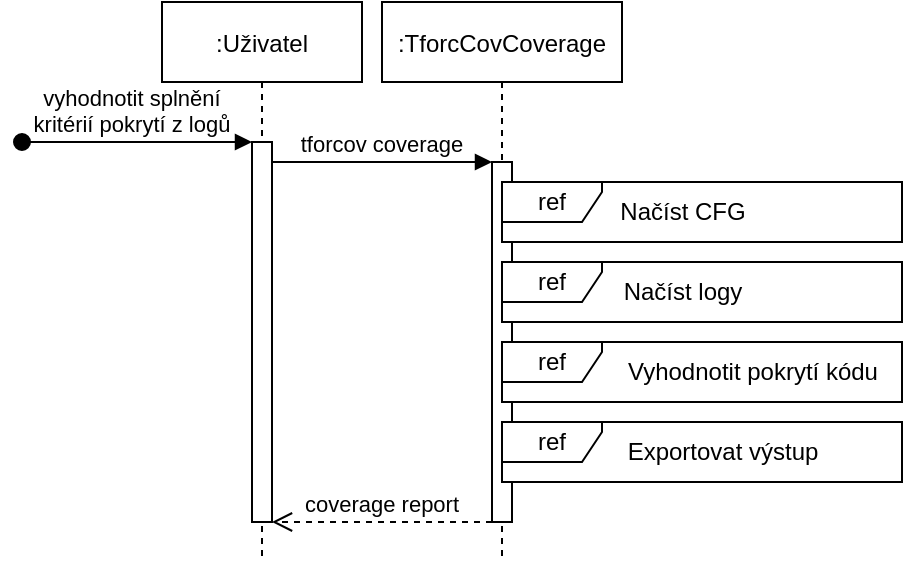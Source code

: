 <mxfile version="16.4.5" type="github">
  <diagram id="kgpKYQtTHZ0yAKxKKP6v" name="Page-1">
    <mxGraphModel dx="1185" dy="635" grid="1" gridSize="10" guides="1" tooltips="1" connect="1" arrows="1" fold="1" page="1" pageScale="1" pageWidth="850" pageHeight="1100" math="0" shadow="0">
      <root>
        <mxCell id="0" />
        <mxCell id="1" parent="0" />
        <mxCell id="tN5C8NhHL724sr-eqqmO-1" value=":Uživatel" style="shape=umlLifeline;perimeter=lifelinePerimeter;container=1;collapsible=0;recursiveResize=0;rounded=0;shadow=0;strokeWidth=1;" parent="1" vertex="1">
          <mxGeometry x="120" y="80" width="100" height="280" as="geometry" />
        </mxCell>
        <mxCell id="tN5C8NhHL724sr-eqqmO-2" value="" style="points=[];perimeter=orthogonalPerimeter;rounded=0;shadow=0;strokeWidth=1;" parent="tN5C8NhHL724sr-eqqmO-1" vertex="1">
          <mxGeometry x="45" y="70" width="10" height="190" as="geometry" />
        </mxCell>
        <mxCell id="tN5C8NhHL724sr-eqqmO-3" value="vyhodnotit splnění&#xa;kritérií pokrytí z logů" style="verticalAlign=bottom;startArrow=oval;endArrow=block;startSize=8;shadow=0;strokeWidth=1;labelBackgroundColor=none;" parent="tN5C8NhHL724sr-eqqmO-1" target="tN5C8NhHL724sr-eqqmO-2" edge="1">
          <mxGeometry x="-0.04" relative="1" as="geometry">
            <mxPoint x="-70" y="70" as="sourcePoint" />
            <mxPoint as="offset" />
          </mxGeometry>
        </mxCell>
        <mxCell id="tN5C8NhHL724sr-eqqmO-4" value=":TforcCovCoverage" style="shape=umlLifeline;perimeter=lifelinePerimeter;container=1;collapsible=0;recursiveResize=0;rounded=0;shadow=0;strokeWidth=1;" parent="1" vertex="1">
          <mxGeometry x="230" y="80" width="120" height="280" as="geometry" />
        </mxCell>
        <mxCell id="tN5C8NhHL724sr-eqqmO-5" value="" style="points=[];perimeter=orthogonalPerimeter;rounded=0;shadow=0;strokeWidth=1;" parent="tN5C8NhHL724sr-eqqmO-4" vertex="1">
          <mxGeometry x="55" y="80" width="10" height="180" as="geometry" />
        </mxCell>
        <mxCell id="fTopDFvXIOGjMvco2JUw-1" value="ref" style="shape=umlFrame;whiteSpace=wrap;html=1;width=50;height=20;swimlaneFillColor=default;" parent="tN5C8NhHL724sr-eqqmO-4" vertex="1">
          <mxGeometry x="60" y="130" width="200" height="30" as="geometry" />
        </mxCell>
        <mxCell id="fTopDFvXIOGjMvco2JUw-3" value="Načíst logy" style="text;html=1;resizable=0;autosize=1;align=center;verticalAlign=middle;points=[];fillColor=none;strokeColor=none;rounded=0;" parent="tN5C8NhHL724sr-eqqmO-4" vertex="1">
          <mxGeometry x="115" y="135" width="70" height="20" as="geometry" />
        </mxCell>
        <mxCell id="fTopDFvXIOGjMvco2JUw-2" value="ref" style="shape=umlFrame;whiteSpace=wrap;html=1;width=50;height=20;swimlaneFillColor=default;" parent="tN5C8NhHL724sr-eqqmO-4" vertex="1">
          <mxGeometry x="60" y="170" width="200" height="30" as="geometry" />
        </mxCell>
        <mxCell id="fTopDFvXIOGjMvco2JUw-4" value="Vyhodnotit pokrytí kódu" style="text;html=1;resizable=0;autosize=1;align=center;verticalAlign=middle;points=[];fillColor=none;strokeColor=none;rounded=0;" parent="tN5C8NhHL724sr-eqqmO-4" vertex="1">
          <mxGeometry x="115" y="175" width="140" height="20" as="geometry" />
        </mxCell>
        <mxCell id="fTopDFvXIOGjMvco2JUw-8" value="ref" style="shape=umlFrame;whiteSpace=wrap;html=1;width=50;height=20;swimlaneFillColor=default;" parent="tN5C8NhHL724sr-eqqmO-4" vertex="1">
          <mxGeometry x="60" y="210" width="200" height="30" as="geometry" />
        </mxCell>
        <mxCell id="fTopDFvXIOGjMvco2JUw-9" value="Exportovat výstup" style="text;html=1;resizable=0;autosize=1;align=center;verticalAlign=middle;points=[];fillColor=none;strokeColor=none;rounded=0;" parent="tN5C8NhHL724sr-eqqmO-4" vertex="1">
          <mxGeometry x="115" y="215" width="110" height="20" as="geometry" />
        </mxCell>
        <mxCell id="tN5C8NhHL724sr-eqqmO-7" value="tforcov coverage" style="verticalAlign=bottom;endArrow=block;entryX=0;entryY=0;shadow=0;strokeWidth=1;" parent="1" source="tN5C8NhHL724sr-eqqmO-2" target="tN5C8NhHL724sr-eqqmO-5" edge="1">
          <mxGeometry relative="1" as="geometry">
            <mxPoint x="275" y="160" as="sourcePoint" />
            <mxPoint as="offset" />
          </mxGeometry>
        </mxCell>
        <mxCell id="tN5C8NhHL724sr-eqqmO-9" value="coverage report" style="verticalAlign=bottom;endArrow=open;dashed=1;endSize=8;shadow=0;strokeWidth=1;" parent="1" source="tN5C8NhHL724sr-eqqmO-5" target="tN5C8NhHL724sr-eqqmO-2" edge="1">
          <mxGeometry relative="1" as="geometry">
            <mxPoint x="185" y="190" as="targetPoint" />
            <mxPoint x="230" y="430" as="sourcePoint" />
            <Array as="points">
              <mxPoint x="260" y="340" />
            </Array>
          </mxGeometry>
        </mxCell>
        <mxCell id="7ac9a71PkwMWWdQB1thG-2" value="ref" style="shape=umlFrame;whiteSpace=wrap;html=1;width=50;height=20;swimlaneFillColor=default;" vertex="1" parent="1">
          <mxGeometry x="290" y="170" width="200" height="30" as="geometry" />
        </mxCell>
        <mxCell id="7ac9a71PkwMWWdQB1thG-3" value="Načíst CFG" style="text;html=1;resizable=0;autosize=1;align=center;verticalAlign=middle;points=[];fillColor=none;strokeColor=none;rounded=0;" vertex="1" parent="1">
          <mxGeometry x="340" y="175" width="80" height="20" as="geometry" />
        </mxCell>
      </root>
    </mxGraphModel>
  </diagram>
</mxfile>
